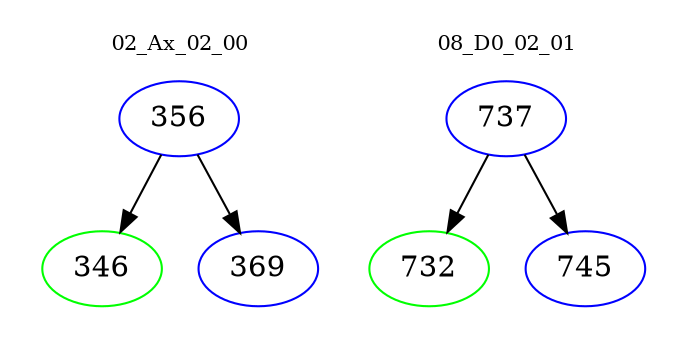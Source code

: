 digraph{
subgraph cluster_0 {
color = white
label = "02_Ax_02_00";
fontsize=10;
T0_356 [label="356", color="blue"]
T0_356 -> T0_346 [color="black"]
T0_346 [label="346", color="green"]
T0_356 -> T0_369 [color="black"]
T0_369 [label="369", color="blue"]
}
subgraph cluster_1 {
color = white
label = "08_D0_02_01";
fontsize=10;
T1_737 [label="737", color="blue"]
T1_737 -> T1_732 [color="black"]
T1_732 [label="732", color="green"]
T1_737 -> T1_745 [color="black"]
T1_745 [label="745", color="blue"]
}
}

